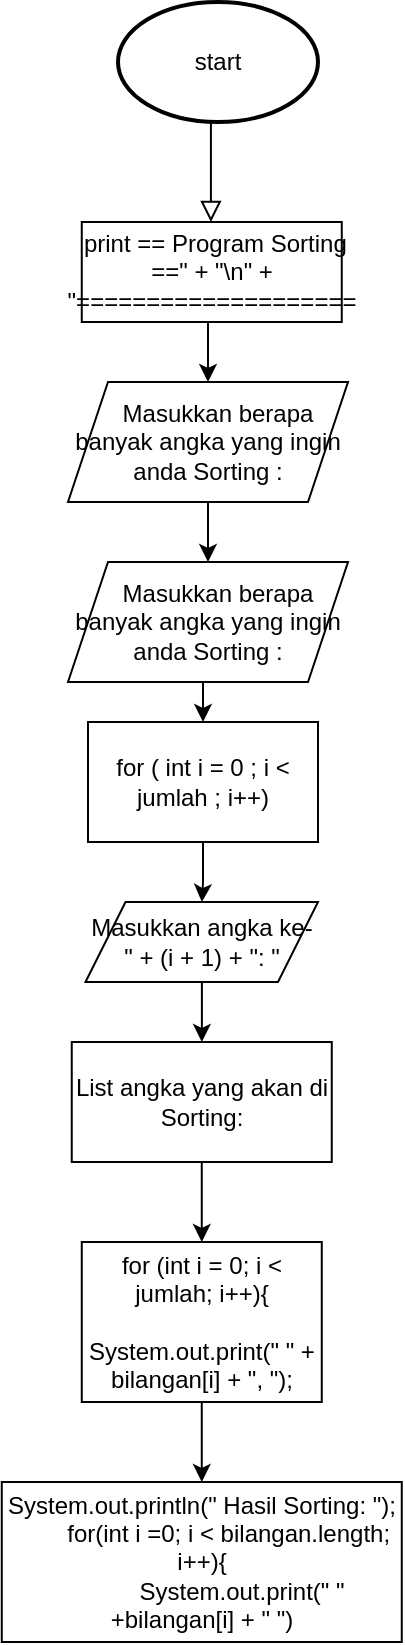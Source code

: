 <mxfile version="20.8.1" type="github">
  <diagram id="C5RBs43oDa-KdzZeNtuy" name="Page-1">
    <mxGraphModel dx="1500" dy="830" grid="1" gridSize="10" guides="1" tooltips="1" connect="1" arrows="1" fold="1" page="1" pageScale="1" pageWidth="827" pageHeight="1169" math="0" shadow="0">
      <root>
        <mxCell id="WIyWlLk6GJQsqaUBKTNV-0" />
        <mxCell id="WIyWlLk6GJQsqaUBKTNV-1" parent="WIyWlLk6GJQsqaUBKTNV-0" />
        <mxCell id="WIyWlLk6GJQsqaUBKTNV-2" value="" style="rounded=0;html=1;jettySize=auto;orthogonalLoop=1;fontSize=11;endArrow=block;endFill=0;endSize=8;strokeWidth=1;shadow=0;labelBackgroundColor=none;edgeStyle=orthogonalEdgeStyle;" parent="WIyWlLk6GJQsqaUBKTNV-1" edge="1">
          <mxGeometry relative="1" as="geometry">
            <mxPoint x="221.46" y="140" as="sourcePoint" />
            <mxPoint x="221.46" y="190" as="targetPoint" />
          </mxGeometry>
        </mxCell>
        <mxCell id="GvJyI9alPm6sD9IZf6iM-0" value="start" style="strokeWidth=2;html=1;shape=mxgraph.flowchart.start_1;whiteSpace=wrap;" vertex="1" parent="WIyWlLk6GJQsqaUBKTNV-1">
          <mxGeometry x="175" y="80" width="100" height="60" as="geometry" />
        </mxCell>
        <mxCell id="GvJyI9alPm6sD9IZf6iM-3" style="edgeStyle=orthogonalEdgeStyle;rounded=0;orthogonalLoop=1;jettySize=auto;html=1;exitX=0.5;exitY=1;exitDx=0;exitDy=0;entryX=0.5;entryY=0;entryDx=0;entryDy=0;" edge="1" parent="WIyWlLk6GJQsqaUBKTNV-1" source="GvJyI9alPm6sD9IZf6iM-1" target="GvJyI9alPm6sD9IZf6iM-2">
          <mxGeometry relative="1" as="geometry" />
        </mxCell>
        <mxCell id="GvJyI9alPm6sD9IZf6iM-1" value="&amp;nbsp;print == Program Sorting ==&quot; + &quot;\n&quot; + &quot;====================" style="rounded=0;whiteSpace=wrap;html=1;" vertex="1" parent="WIyWlLk6GJQsqaUBKTNV-1">
          <mxGeometry x="156.88" y="190" width="130" height="50" as="geometry" />
        </mxCell>
        <mxCell id="GvJyI9alPm6sD9IZf6iM-9" style="edgeStyle=orthogonalEdgeStyle;rounded=0;orthogonalLoop=1;jettySize=auto;html=1;exitX=0.5;exitY=1;exitDx=0;exitDy=0;" edge="1" parent="WIyWlLk6GJQsqaUBKTNV-1" source="GvJyI9alPm6sD9IZf6iM-2" target="GvJyI9alPm6sD9IZf6iM-8">
          <mxGeometry relative="1" as="geometry" />
        </mxCell>
        <mxCell id="GvJyI9alPm6sD9IZf6iM-2" value="&amp;nbsp; &amp;nbsp;Masukkan berapa banyak angka yang ingin anda Sorting :" style="shape=parallelogram;perimeter=parallelogramPerimeter;whiteSpace=wrap;html=1;fixedSize=1;rounded=0;" vertex="1" parent="WIyWlLk6GJQsqaUBKTNV-1">
          <mxGeometry x="150" y="270" width="140" height="60" as="geometry" />
        </mxCell>
        <mxCell id="GvJyI9alPm6sD9IZf6iM-11" style="edgeStyle=orthogonalEdgeStyle;rounded=0;orthogonalLoop=1;jettySize=auto;html=1;exitX=0.5;exitY=1;exitDx=0;exitDy=0;entryX=0.5;entryY=0;entryDx=0;entryDy=0;" edge="1" parent="WIyWlLk6GJQsqaUBKTNV-1" source="GvJyI9alPm6sD9IZf6iM-8" target="GvJyI9alPm6sD9IZf6iM-10">
          <mxGeometry relative="1" as="geometry" />
        </mxCell>
        <mxCell id="GvJyI9alPm6sD9IZf6iM-8" value="&amp;nbsp; &amp;nbsp;Masukkan berapa banyak angka yang ingin anda Sorting :" style="shape=parallelogram;perimeter=parallelogramPerimeter;whiteSpace=wrap;html=1;fixedSize=1;rounded=0;" vertex="1" parent="WIyWlLk6GJQsqaUBKTNV-1">
          <mxGeometry x="150" y="360" width="140" height="60" as="geometry" />
        </mxCell>
        <mxCell id="GvJyI9alPm6sD9IZf6iM-13" value="" style="edgeStyle=orthogonalEdgeStyle;rounded=0;orthogonalLoop=1;jettySize=auto;html=1;" edge="1" parent="WIyWlLk6GJQsqaUBKTNV-1" source="GvJyI9alPm6sD9IZf6iM-10" target="GvJyI9alPm6sD9IZf6iM-12">
          <mxGeometry relative="1" as="geometry" />
        </mxCell>
        <mxCell id="GvJyI9alPm6sD9IZf6iM-10" value="for ( int i = 0 ; i &amp;lt; jumlah ; i++)" style="whiteSpace=wrap;html=1;rounded=0;" vertex="1" parent="WIyWlLk6GJQsqaUBKTNV-1">
          <mxGeometry x="160" y="440" width="115" height="60" as="geometry" />
        </mxCell>
        <mxCell id="GvJyI9alPm6sD9IZf6iM-15" value="" style="edgeStyle=orthogonalEdgeStyle;rounded=0;orthogonalLoop=1;jettySize=auto;html=1;" edge="1" parent="WIyWlLk6GJQsqaUBKTNV-1" source="GvJyI9alPm6sD9IZf6iM-12" target="GvJyI9alPm6sD9IZf6iM-14">
          <mxGeometry relative="1" as="geometry" />
        </mxCell>
        <mxCell id="GvJyI9alPm6sD9IZf6iM-12" value="Masukkan angka ke- &quot; + (i + 1) + &quot;: &quot;" style="shape=parallelogram;perimeter=parallelogramPerimeter;whiteSpace=wrap;html=1;fixedSize=1;rounded=0;" vertex="1" parent="WIyWlLk6GJQsqaUBKTNV-1">
          <mxGeometry x="158.75" y="530" width="116.25" height="40" as="geometry" />
        </mxCell>
        <mxCell id="GvJyI9alPm6sD9IZf6iM-17" value="" style="edgeStyle=orthogonalEdgeStyle;rounded=0;orthogonalLoop=1;jettySize=auto;html=1;" edge="1" parent="WIyWlLk6GJQsqaUBKTNV-1" source="GvJyI9alPm6sD9IZf6iM-14" target="GvJyI9alPm6sD9IZf6iM-16">
          <mxGeometry relative="1" as="geometry" />
        </mxCell>
        <mxCell id="GvJyI9alPm6sD9IZf6iM-14" value="List angka yang akan di Sorting:" style="whiteSpace=wrap;html=1;rounded=0;" vertex="1" parent="WIyWlLk6GJQsqaUBKTNV-1">
          <mxGeometry x="151.88" y="600" width="130" height="60" as="geometry" />
        </mxCell>
        <mxCell id="GvJyI9alPm6sD9IZf6iM-19" value="" style="edgeStyle=orthogonalEdgeStyle;rounded=0;orthogonalLoop=1;jettySize=auto;html=1;" edge="1" parent="WIyWlLk6GJQsqaUBKTNV-1" source="GvJyI9alPm6sD9IZf6iM-16" target="GvJyI9alPm6sD9IZf6iM-18">
          <mxGeometry relative="1" as="geometry" />
        </mxCell>
        <mxCell id="GvJyI9alPm6sD9IZf6iM-16" value="&lt;div&gt;for (int i = 0; i &amp;lt; jumlah; i++){&lt;/div&gt;&lt;div&gt;&amp;nbsp; &amp;nbsp; &amp;nbsp; &amp;nbsp; &amp;nbsp; &amp;nbsp; System.out.print(&quot; &quot; + bilangan[i] + &quot;, &quot;);&lt;/div&gt;" style="whiteSpace=wrap;html=1;rounded=0;" vertex="1" parent="WIyWlLk6GJQsqaUBKTNV-1">
          <mxGeometry x="156.88" y="700" width="120" height="80" as="geometry" />
        </mxCell>
        <mxCell id="GvJyI9alPm6sD9IZf6iM-18" value="&lt;div&gt;System.out.println(&quot; Hasil Sorting: &quot;);&lt;/div&gt;&lt;div&gt;&amp;nbsp; &amp;nbsp; &amp;nbsp; &amp;nbsp; for(int i =0; i &amp;lt; bilangan.length; i++){&lt;/div&gt;&lt;div&gt;&amp;nbsp; &amp;nbsp; &amp;nbsp; &amp;nbsp; &amp;nbsp; &amp;nbsp; System.out.print(&quot; &quot; +bilangan[i] + &quot; &quot;)&lt;/div&gt;" style="whiteSpace=wrap;html=1;rounded=0;" vertex="1" parent="WIyWlLk6GJQsqaUBKTNV-1">
          <mxGeometry x="116.88" y="820" width="200" height="80" as="geometry" />
        </mxCell>
      </root>
    </mxGraphModel>
  </diagram>
</mxfile>
